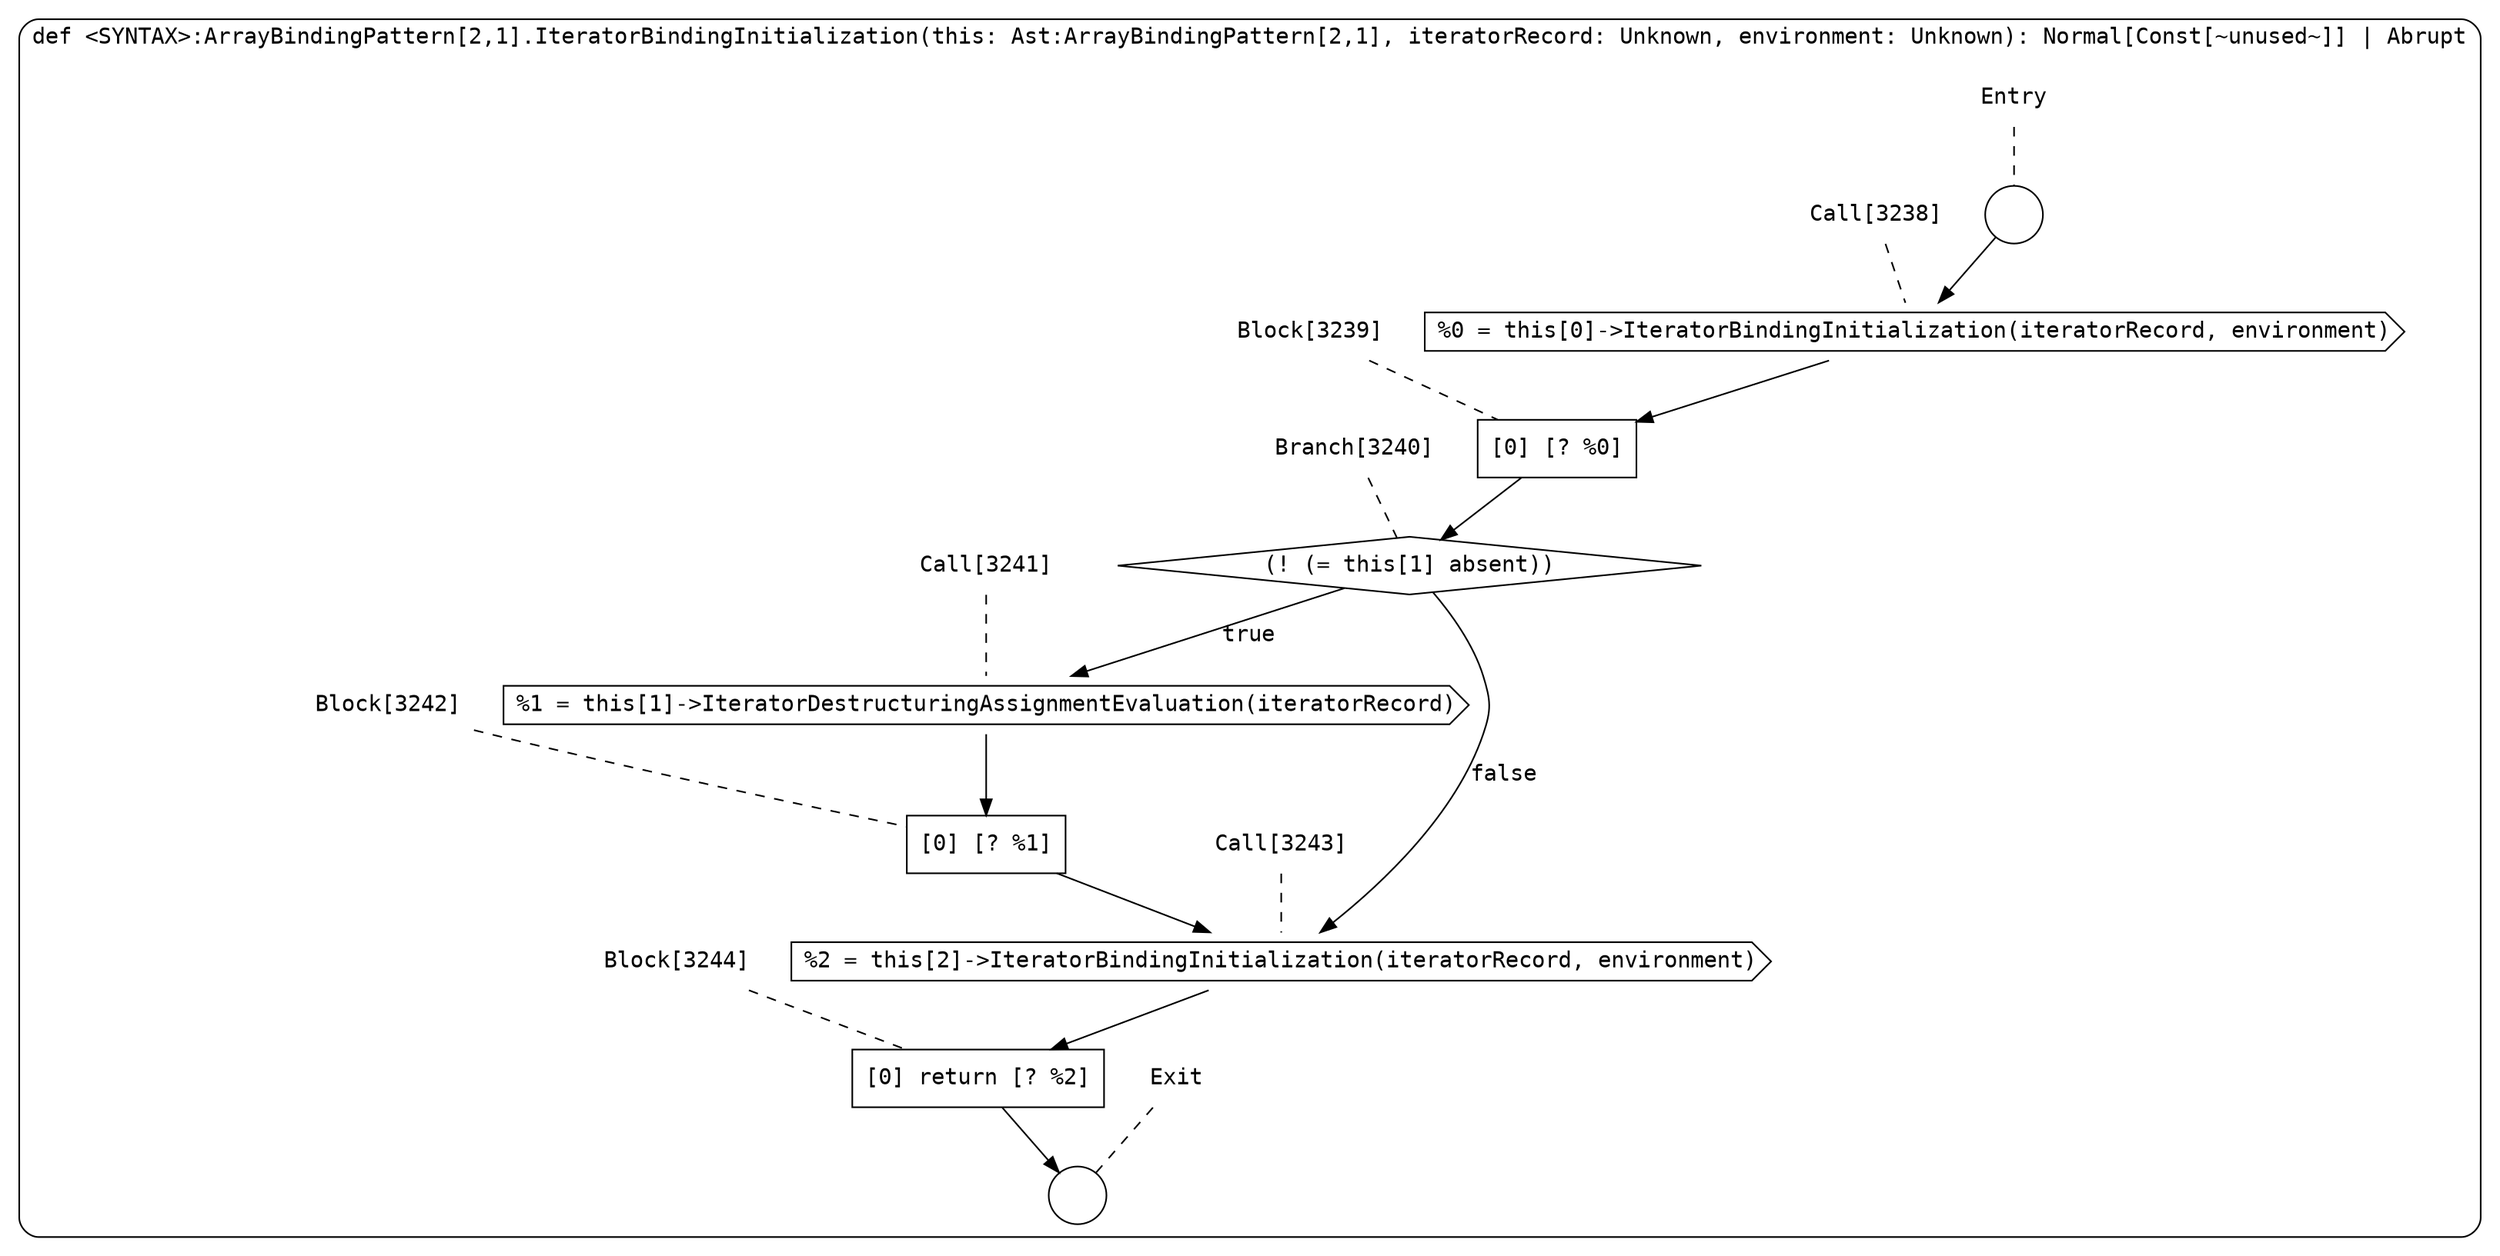 digraph {
  graph [fontname = "Consolas"]
  node [fontname = "Consolas"]
  edge [fontname = "Consolas"]
  subgraph cluster861 {
    label = "def <SYNTAX>:ArrayBindingPattern[2,1].IteratorBindingInitialization(this: Ast:ArrayBindingPattern[2,1], iteratorRecord: Unknown, environment: Unknown): Normal[Const[~unused~]] | Abrupt"
    style = rounded
    cluster861_entry_name [shape=none, label=<<font color="black">Entry</font>>]
    cluster861_entry_name -> cluster861_entry [arrowhead=none, color="black", style=dashed]
    cluster861_entry [shape=circle label=" " color="black" fillcolor="white" style=filled]
    cluster861_entry -> node3238 [color="black"]
    cluster861_exit_name [shape=none, label=<<font color="black">Exit</font>>]
    cluster861_exit_name -> cluster861_exit [arrowhead=none, color="black", style=dashed]
    cluster861_exit [shape=circle label=" " color="black" fillcolor="white" style=filled]
    node3238_name [shape=none, label=<<font color="black">Call[3238]</font>>]
    node3238_name -> node3238 [arrowhead=none, color="black", style=dashed]
    node3238 [shape=cds, label=<<font color="black">%0 = this[0]-&gt;IteratorBindingInitialization(iteratorRecord, environment)</font>> color="black" fillcolor="white", style=filled]
    node3238 -> node3239 [color="black"]
    node3239_name [shape=none, label=<<font color="black">Block[3239]</font>>]
    node3239_name -> node3239 [arrowhead=none, color="black", style=dashed]
    node3239 [shape=box, label=<<font color="black">[0] [? %0]<BR ALIGN="LEFT"/></font>> color="black" fillcolor="white", style=filled]
    node3239 -> node3240 [color="black"]
    node3240_name [shape=none, label=<<font color="black">Branch[3240]</font>>]
    node3240_name -> node3240 [arrowhead=none, color="black", style=dashed]
    node3240 [shape=diamond, label=<<font color="black">(! (= this[1] absent))</font>> color="black" fillcolor="white", style=filled]
    node3240 -> node3241 [label=<<font color="black">true</font>> color="black"]
    node3240 -> node3243 [label=<<font color="black">false</font>> color="black"]
    node3241_name [shape=none, label=<<font color="black">Call[3241]</font>>]
    node3241_name -> node3241 [arrowhead=none, color="black", style=dashed]
    node3241 [shape=cds, label=<<font color="black">%1 = this[1]-&gt;IteratorDestructuringAssignmentEvaluation(iteratorRecord)</font>> color="black" fillcolor="white", style=filled]
    node3241 -> node3242 [color="black"]
    node3243_name [shape=none, label=<<font color="black">Call[3243]</font>>]
    node3243_name -> node3243 [arrowhead=none, color="black", style=dashed]
    node3243 [shape=cds, label=<<font color="black">%2 = this[2]-&gt;IteratorBindingInitialization(iteratorRecord, environment)</font>> color="black" fillcolor="white", style=filled]
    node3243 -> node3244 [color="black"]
    node3242_name [shape=none, label=<<font color="black">Block[3242]</font>>]
    node3242_name -> node3242 [arrowhead=none, color="black", style=dashed]
    node3242 [shape=box, label=<<font color="black">[0] [? %1]<BR ALIGN="LEFT"/></font>> color="black" fillcolor="white", style=filled]
    node3242 -> node3243 [color="black"]
    node3244_name [shape=none, label=<<font color="black">Block[3244]</font>>]
    node3244_name -> node3244 [arrowhead=none, color="black", style=dashed]
    node3244 [shape=box, label=<<font color="black">[0] return [? %2]<BR ALIGN="LEFT"/></font>> color="black" fillcolor="white", style=filled]
    node3244 -> cluster861_exit [color="black"]
  }
}